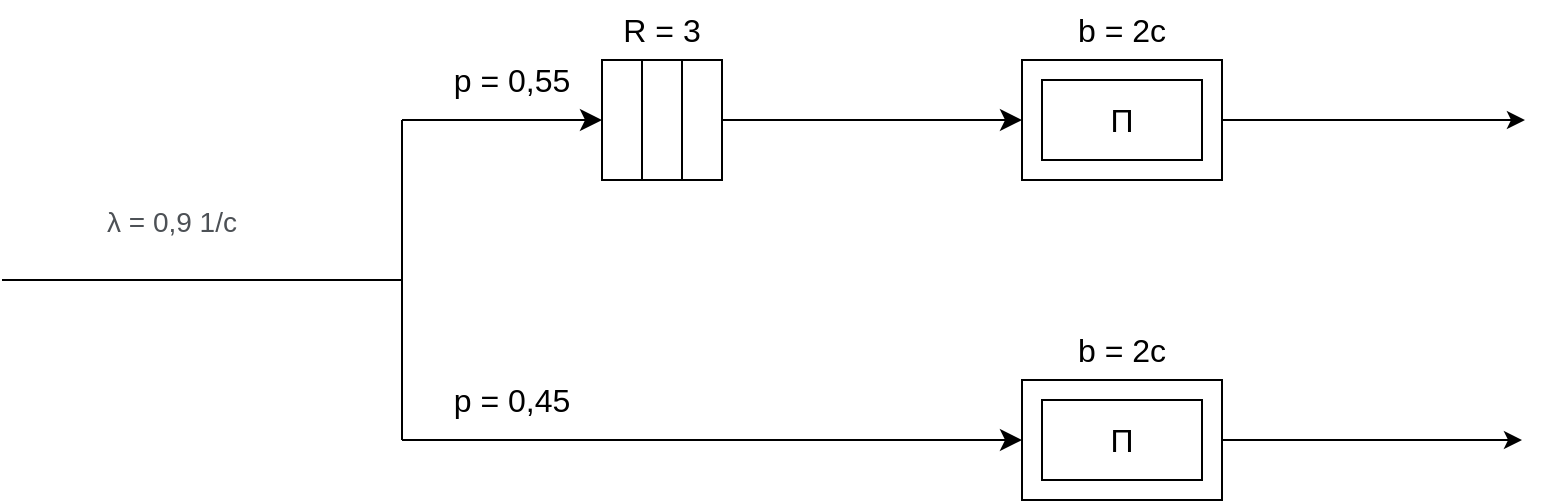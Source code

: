 <mxfile version="24.8.0">
  <diagram name="Страница — 1" id="rNz_i-u0wTcmIwzgz3Vs">
    <mxGraphModel dx="1514" dy="744" grid="1" gridSize="10" guides="1" tooltips="1" connect="1" arrows="1" fold="1" page="0" pageScale="1" pageWidth="827" pageHeight="1169" math="0" shadow="0">
      <root>
        <mxCell id="0" />
        <mxCell id="1" parent="0" />
        <mxCell id="IPaBnjMEY1lxRYOSqm4V-1" value="" style="verticalLabelPosition=bottom;verticalAlign=top;html=1;shape=mxgraph.basic.frame;dx=10;whiteSpace=wrap;" parent="1" vertex="1">
          <mxGeometry x="230" y="50" width="100" height="60" as="geometry" />
        </mxCell>
        <mxCell id="IPaBnjMEY1lxRYOSqm4V-2" value="" style="endArrow=classic;html=1;rounded=0;fontSize=12;startSize=8;endSize=8;curved=1;entryX=0;entryY=0.5;entryDx=0;entryDy=0;entryPerimeter=0;" parent="1" target="IPaBnjMEY1lxRYOSqm4V-1" edge="1">
          <mxGeometry width="50" height="50" relative="1" as="geometry">
            <mxPoint x="80" y="80" as="sourcePoint" />
            <mxPoint x="210" y="150" as="targetPoint" />
          </mxGeometry>
        </mxCell>
        <mxCell id="IPaBnjMEY1lxRYOSqm4V-5" value="" style="endArrow=classic;html=1;rounded=0;fontSize=12;startSize=8;endSize=8;curved=1;" parent="1" edge="1">
          <mxGeometry width="50" height="50" relative="1" as="geometry">
            <mxPoint x="-80" y="240" as="sourcePoint" />
            <mxPoint x="230" y="240" as="targetPoint" />
          </mxGeometry>
        </mxCell>
        <mxCell id="IPaBnjMEY1lxRYOSqm4V-6" value="" style="verticalLabelPosition=bottom;verticalAlign=top;html=1;shape=mxgraph.basic.frame;dx=10;whiteSpace=wrap;" parent="1" vertex="1">
          <mxGeometry x="230" y="210" width="100" height="60" as="geometry" />
        </mxCell>
        <mxCell id="IPaBnjMEY1lxRYOSqm4V-8" value="" style="rounded=0;whiteSpace=wrap;html=1;direction=south;" parent="1" vertex="1">
          <mxGeometry x="60" y="50" width="20" height="60" as="geometry" />
        </mxCell>
        <mxCell id="IPaBnjMEY1lxRYOSqm4V-9" value="" style="rounded=0;whiteSpace=wrap;html=1;direction=south;" parent="1" vertex="1">
          <mxGeometry x="20" y="50" width="20" height="60" as="geometry" />
        </mxCell>
        <mxCell id="IPaBnjMEY1lxRYOSqm4V-10" value="" style="rounded=0;whiteSpace=wrap;html=1;direction=south;" parent="1" vertex="1">
          <mxGeometry x="40" y="50" width="20" height="60" as="geometry" />
        </mxCell>
        <mxCell id="IPaBnjMEY1lxRYOSqm4V-11" value="" style="endArrow=classic;html=1;rounded=0;fontSize=12;startSize=8;endSize=8;curved=1;entryX=0.5;entryY=1;entryDx=0;entryDy=0;" parent="1" target="IPaBnjMEY1lxRYOSqm4V-9" edge="1">
          <mxGeometry width="50" height="50" relative="1" as="geometry">
            <mxPoint x="-80" y="80" as="sourcePoint" />
            <mxPoint x="70" y="150" as="targetPoint" />
          </mxGeometry>
        </mxCell>
        <mxCell id="IPaBnjMEY1lxRYOSqm4V-12" value="" style="endArrow=none;html=1;rounded=0;fontSize=12;startSize=8;endSize=8;curved=1;" parent="1" edge="1">
          <mxGeometry width="50" height="50" relative="1" as="geometry">
            <mxPoint x="-80" y="80" as="sourcePoint" />
            <mxPoint x="-80" y="240" as="targetPoint" />
          </mxGeometry>
        </mxCell>
        <mxCell id="IPaBnjMEY1lxRYOSqm4V-14" value="" style="endArrow=none;html=1;rounded=0;fontSize=12;startSize=8;endSize=8;curved=1;" parent="1" edge="1">
          <mxGeometry width="50" height="50" relative="1" as="geometry">
            <mxPoint x="-280" y="160" as="sourcePoint" />
            <mxPoint x="-80" y="160" as="targetPoint" />
          </mxGeometry>
        </mxCell>
        <mxCell id="IPaBnjMEY1lxRYOSqm4V-15" value="R = 3" style="text;html=1;align=center;verticalAlign=middle;whiteSpace=wrap;rounded=0;fontSize=16;" parent="1" vertex="1">
          <mxGeometry x="20" y="20" width="60" height="30" as="geometry" />
        </mxCell>
        <mxCell id="IPaBnjMEY1lxRYOSqm4V-16" value="П" style="text;html=1;align=center;verticalAlign=middle;whiteSpace=wrap;rounded=0;fontSize=16;" parent="1" vertex="1">
          <mxGeometry x="250" y="65" width="60" height="30" as="geometry" />
        </mxCell>
        <mxCell id="IPaBnjMEY1lxRYOSqm4V-17" value="П" style="text;html=1;align=center;verticalAlign=middle;whiteSpace=wrap;rounded=0;fontSize=16;" parent="1" vertex="1">
          <mxGeometry x="250" y="225" width="60" height="30" as="geometry" />
        </mxCell>
        <mxCell id="IPaBnjMEY1lxRYOSqm4V-18" value="p = 0,45" style="text;html=1;align=center;verticalAlign=middle;whiteSpace=wrap;rounded=0;fontSize=16;" parent="1" vertex="1">
          <mxGeometry x="-60" y="200" width="70" height="40" as="geometry" />
        </mxCell>
        <mxCell id="IPaBnjMEY1lxRYOSqm4V-19" value="p = 0,55" style="text;html=1;align=center;verticalAlign=middle;whiteSpace=wrap;rounded=0;fontSize=16;" parent="1" vertex="1">
          <mxGeometry x="-60" y="40" width="70" height="40" as="geometry" />
        </mxCell>
        <mxCell id="IPaBnjMEY1lxRYOSqm4V-20" value="b = 2c" style="text;html=1;align=center;verticalAlign=middle;whiteSpace=wrap;rounded=0;fontSize=16;" parent="1" vertex="1">
          <mxGeometry x="250" y="20" width="60" height="30" as="geometry" />
        </mxCell>
        <mxCell id="IPaBnjMEY1lxRYOSqm4V-22" value="b = 2c" style="text;html=1;align=center;verticalAlign=middle;whiteSpace=wrap;rounded=0;fontSize=16;" parent="1" vertex="1">
          <mxGeometry x="250" y="180" width="60" height="30" as="geometry" />
        </mxCell>
        <mxCell id="IPaBnjMEY1lxRYOSqm4V-25" value="&lt;span style=&quot;color: rgb(77, 81, 86); font-family: Arial, sans-serif; font-size: 14px; text-align: left;&quot;&gt;λ = 0,9 1/c&lt;/span&gt;" style="text;strokeColor=none;fillColor=none;html=1;align=center;verticalAlign=middle;whiteSpace=wrap;rounded=0;fontSize=16;" parent="1" vertex="1">
          <mxGeometry x="-230" y="110" width="70" height="40" as="geometry" />
        </mxCell>
        <mxCell id="09pIxEYJspM5RDuEMa-I-2" value="" style="endArrow=classic;html=1;rounded=0;exitX=1;exitY=0.5;exitDx=0;exitDy=0;exitPerimeter=0;" edge="1" parent="1" source="IPaBnjMEY1lxRYOSqm4V-1">
          <mxGeometry width="50" height="50" relative="1" as="geometry">
            <mxPoint x="-170" y="340" as="sourcePoint" />
            <mxPoint x="481.481" y="80" as="targetPoint" />
          </mxGeometry>
        </mxCell>
        <mxCell id="09pIxEYJspM5RDuEMa-I-3" value="" style="endArrow=classic;html=1;rounded=0;exitX=1;exitY=0.5;exitDx=0;exitDy=0;exitPerimeter=0;" edge="1" parent="1" source="IPaBnjMEY1lxRYOSqm4V-6">
          <mxGeometry width="50" height="50" relative="1" as="geometry">
            <mxPoint x="90" y="340" as="sourcePoint" />
            <mxPoint x="480" y="240" as="targetPoint" />
          </mxGeometry>
        </mxCell>
      </root>
    </mxGraphModel>
  </diagram>
</mxfile>
